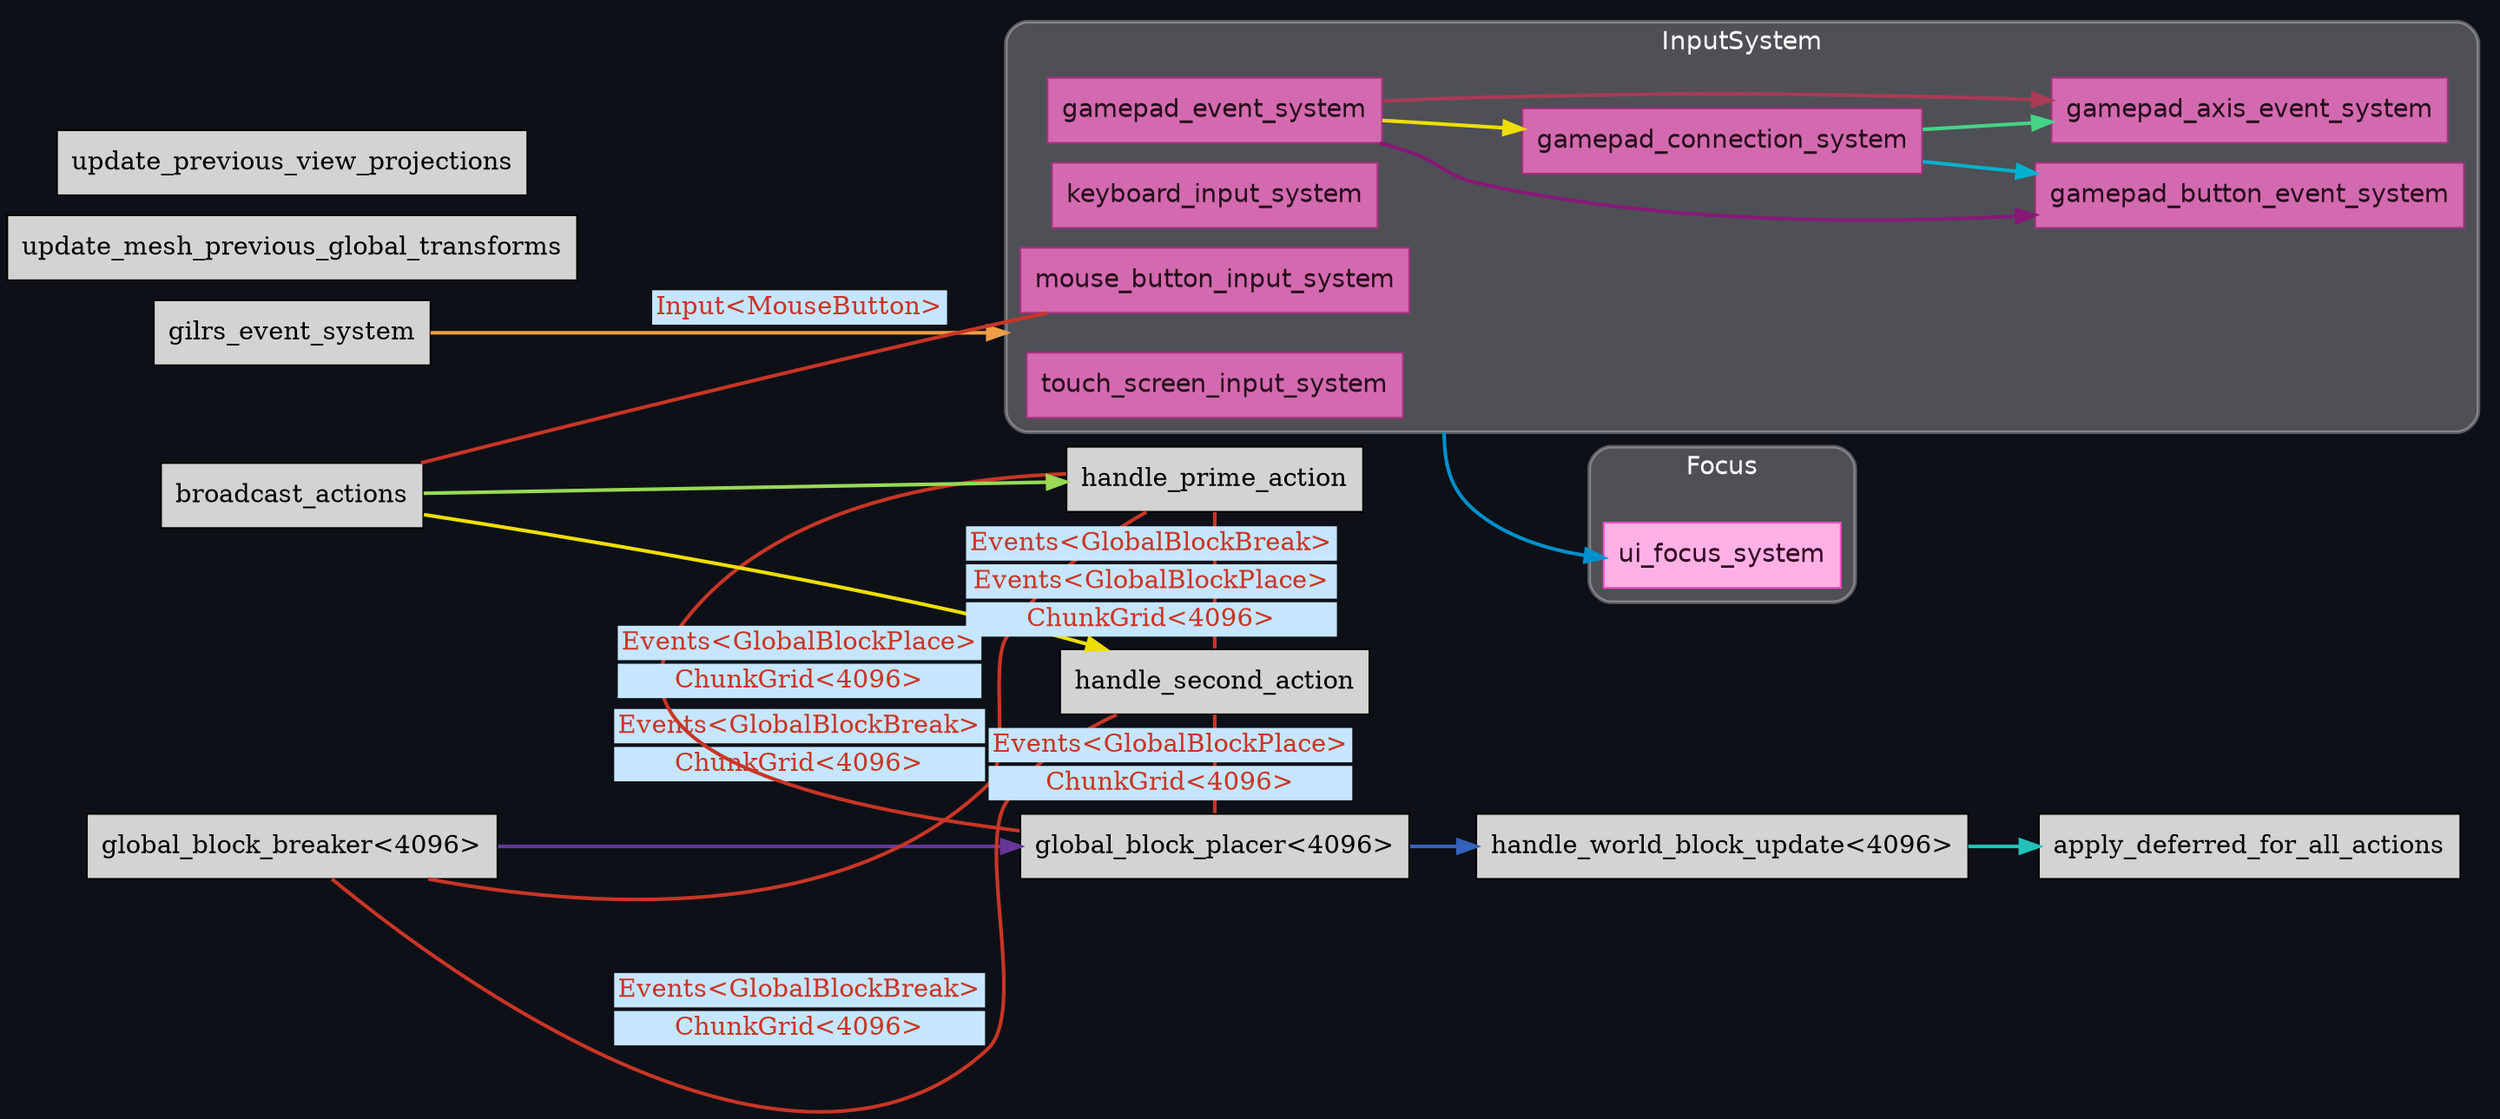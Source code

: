 digraph "" {
	"compound"="true";
	"splines"="spline";
	"rankdir"="LR";
	"bgcolor"="#0d1117";
	"fontname"="Helvetica";
	"nodesep"="0.15";
	edge ["penwidth"="2"];
	node ["shape"="box", "style"="filled"];
	subgraph "clusternode_Set(1)" {
		"style"="rounded,filled";
		"label"="InputSystem";
		"tooltip"="InputSystem";
		"fillcolor"="#ffffff44";
		"fontcolor"="#ffffff";
		"color"="#ffffff50";
		"penwidth"="2";
		"set_marker_node_Set(1)" ["style"="invis", "label"="", "height"="0", "shape"="point"]
		"node_System(0)" ["label"="keyboard_input_system", "tooltip"="bevy_input::keyboard::keyboard_input_system", "fillcolor"="#d36aaf", "fontname"="Helvetica", "fontcolor"="#270b1d", "color"="#a5317d", "penwidth"="1"]
		"node_System(1)" ["label"="mouse_button_input_system", "tooltip"="bevy_input::mouse::mouse_button_input_system", "fillcolor"="#d36aaf", "fontname"="Helvetica", "fontcolor"="#270b1d", "color"="#a5317d", "penwidth"="1"]
		"node_System(2)" ["label"="gamepad_event_system", "tooltip"="bevy_input::gamepad::gamepad_event_system", "fillcolor"="#d36aaf", "fontname"="Helvetica", "fontcolor"="#270b1d", "color"="#a5317d", "penwidth"="1"]
		"node_System(3)" ["label"="gamepad_connection_system", "tooltip"="bevy_input::gamepad::gamepad_connection_system", "fillcolor"="#d36aaf", "fontname"="Helvetica", "fontcolor"="#270b1d", "color"="#a5317d", "penwidth"="1"]
		"node_System(4)" ["label"="gamepad_button_event_system", "tooltip"="bevy_input::gamepad::gamepad_button_event_system", "fillcolor"="#d36aaf", "fontname"="Helvetica", "fontcolor"="#270b1d", "color"="#a5317d", "penwidth"="1"]
		"node_System(5)" ["label"="gamepad_axis_event_system", "tooltip"="bevy_input::gamepad::gamepad_axis_event_system", "fillcolor"="#d36aaf", "fontname"="Helvetica", "fontcolor"="#270b1d", "color"="#a5317d", "penwidth"="1"]
		"node_System(6)" ["label"="touch_screen_input_system", "tooltip"="bevy_input::touch::touch_screen_input_system", "fillcolor"="#d36aaf", "fontname"="Helvetica", "fontcolor"="#270b1d", "color"="#a5317d", "penwidth"="1"]
	}
	
	subgraph "clusternode_Set(9)" {
		"style"="rounded,filled";
		"label"="Focus";
		"tooltip"="Focus";
		"fillcolor"="#ffffff44";
		"fontcolor"="#ffffff";
		"color"="#ffffff50";
		"penwidth"="2";
		"set_marker_node_Set(9)" ["style"="invis", "label"="", "height"="0", "shape"="point"]
		"node_System(7)" ["label"="ui_focus_system", "tooltip"="bevy_ui::focus::ui_focus_system", "fillcolor"="#ffb1e5", "fontname"="Helvetica", "fontcolor"="#320021", "color"="#ff4bc2", "penwidth"="1"]
	}
	
	"node_System(8)" ["label"="update_mesh_previous_global_transforms", "tooltip"="bevy_pbr::prepass::update_mesh_previous_global_transforms"]
	"node_System(9)" ["label"="update_previous_view_projections", "tooltip"="bevy_pbr::prepass::update_previous_view_projections"]
	"node_System(10)" ["label"="gilrs_event_system", "tooltip"="bevy_gilrs::gilrs_system::gilrs_event_system"]
	"node_System(11)" ["label"="global_block_breaker<4096>", "tooltip"="moxi_bpt::world::blockworld::global_block_breaker<4096>"]
	"node_System(12)" ["label"="global_block_placer<4096>", "tooltip"="moxi_bpt::world::blockworld::global_block_placer<4096>"]
	"node_System(13)" ["label"="handle_world_block_update<4096>", "tooltip"="moxi_bpt::plugin::systems::handle_world_block_update<4096>"]
	"node_System(14)" ["label"="apply_deferred_for_all_actions", "tooltip"="moxi_bpt::plugin::systems::apply_deferred_for_all_actions"]
	"node_System(15)" ["label"="broadcast_actions", "tooltip"="proof_of_concept::player::action::broadcast_actions"]
	"node_System(16)" ["label"="handle_prime_action", "tooltip"="proof_of_concept::player::action::handle_prime_action"]
	"node_System(17)" ["label"="handle_second_action", "tooltip"="proof_of_concept::player::action::handle_second_action"]
	"node_System(2)" -> "node_System(3)" ["lhead"="", "ltail"="", "tooltip"="SystemTypeSet(gamepad_event_system()) → gamepad_connection_system", "color"="#eede00"]
	"node_System(2)" -> "node_System(4)" ["lhead"="", "ltail"="", "tooltip"="SystemTypeSet(gamepad_event_system()) → gamepad_button_event_system", "color"="#881877"]
	"node_System(3)" -> "node_System(4)" ["lhead"="", "ltail"="", "tooltip"="SystemTypeSet(gamepad_connection_system()) → gamepad_button_event_system", "color"="#00b0cc"]
	"node_System(2)" -> "node_System(5)" ["lhead"="", "ltail"="", "tooltip"="SystemTypeSet(gamepad_event_system()) → gamepad_axis_event_system", "color"="#aa3a55"]
	"node_System(3)" -> "node_System(5)" ["lhead"="", "ltail"="", "tooltip"="SystemTypeSet(gamepad_connection_system()) → gamepad_axis_event_system", "color"="#44d488"]
	"set_marker_node_Set(1)" -> "node_System(7)" ["lhead"="", "ltail"="clusternode_Set(1)", "tooltip"="InputSystem → ui_focus_system", "color"="#0090cc"]
	"node_System(10)" -> "set_marker_node_Set(1)" ["lhead"="clusternode_Set(1)", "ltail"="", "tooltip"="gilrs_event_system → InputSystem", "color"="#ee9e44"]
	"node_System(11)" -> "node_System(12)" ["lhead"="", "ltail"="", "tooltip"="global_block_breaker<4096> → global_block_placer<4096>", "color"="#663699"]
	"node_System(12)" -> "node_System(13)" ["lhead"="", "ltail"="", "tooltip"="global_block_placer<4096> → handle_world_block_update<4096>", "color"="#3363bb"]
	"node_System(13)" -> "node_System(14)" ["lhead"="", "ltail"="", "tooltip"="handle_world_block_update<4096> → apply_deferred_for_all_actions", "color"="#22c2bb"]
	"node_System(15)" -> "node_System(16)" ["lhead"="", "ltail"="", "tooltip"="broadcast_actions → handle_prime_action", "color"="#99d955"]
	"node_System(15)" -> "node_System(17)" ["lhead"="", "ltail"="", "tooltip"="broadcast_actions → handle_second_action", "color"="#eede00"]
	"node_System(11)" -> "node_System(16)" ["dir"="none", "constraint"="false", "color"="#c93526", "fontcolor"="#c93526", "label"=<<table border="0" cellborder="0"><tr><td bgcolor="#c6e6ff">Events&lt;GlobalBlockBreak&gt;</td></tr><tr><td bgcolor="#c6e6ff">ChunkGrid&lt;4096&gt;</td></tr></table>>, "labeltooltip"="global_block_breaker<4096> — handle_prime_action"]
	"node_System(11)" -> "node_System(17)" ["dir"="none", "constraint"="false", "color"="#c93526", "fontcolor"="#c93526", "label"=<<table border="0" cellborder="0"><tr><td bgcolor="#c6e6ff">Events&lt;GlobalBlockBreak&gt;</td></tr><tr><td bgcolor="#c6e6ff">ChunkGrid&lt;4096&gt;</td></tr></table>>, "labeltooltip"="global_block_breaker<4096> — handle_second_action"]
	"node_System(12)" -> "node_System(16)" ["dir"="none", "constraint"="false", "color"="#c93526", "fontcolor"="#c93526", "label"=<<table border="0" cellborder="0"><tr><td bgcolor="#c6e6ff">Events&lt;GlobalBlockPlace&gt;</td></tr><tr><td bgcolor="#c6e6ff">ChunkGrid&lt;4096&gt;</td></tr></table>>, "labeltooltip"="global_block_placer<4096> — handle_prime_action"]
	"node_System(12)" -> "node_System(17)" ["dir"="none", "constraint"="false", "color"="#c93526", "fontcolor"="#c93526", "label"=<<table border="0" cellborder="0"><tr><td bgcolor="#c6e6ff">Events&lt;GlobalBlockPlace&gt;</td></tr><tr><td bgcolor="#c6e6ff">ChunkGrid&lt;4096&gt;</td></tr></table>>, "labeltooltip"="global_block_placer<4096> — handle_second_action"]
	"node_System(15)" -> "node_System(1)" ["dir"="none", "constraint"="false", "color"="#c93526", "fontcolor"="#c93526", "label"=<<table border="0" cellborder="0"><tr><td bgcolor="#c6e6ff">Input&lt;MouseButton&gt;</td></tr></table>>, "labeltooltip"="broadcast_actions — mouse_button_input_system"]
	"node_System(16)" -> "node_System(17)" ["dir"="none", "constraint"="false", "color"="#c93526", "fontcolor"="#c93526", "label"=<<table border="0" cellborder="0"><tr><td bgcolor="#c6e6ff">Events&lt;GlobalBlockBreak&gt;</td></tr><tr><td bgcolor="#c6e6ff">Events&lt;GlobalBlockPlace&gt;</td></tr><tr><td bgcolor="#c6e6ff">ChunkGrid&lt;4096&gt;</td></tr></table>>, "labeltooltip"="handle_prime_action — handle_second_action"]
}
